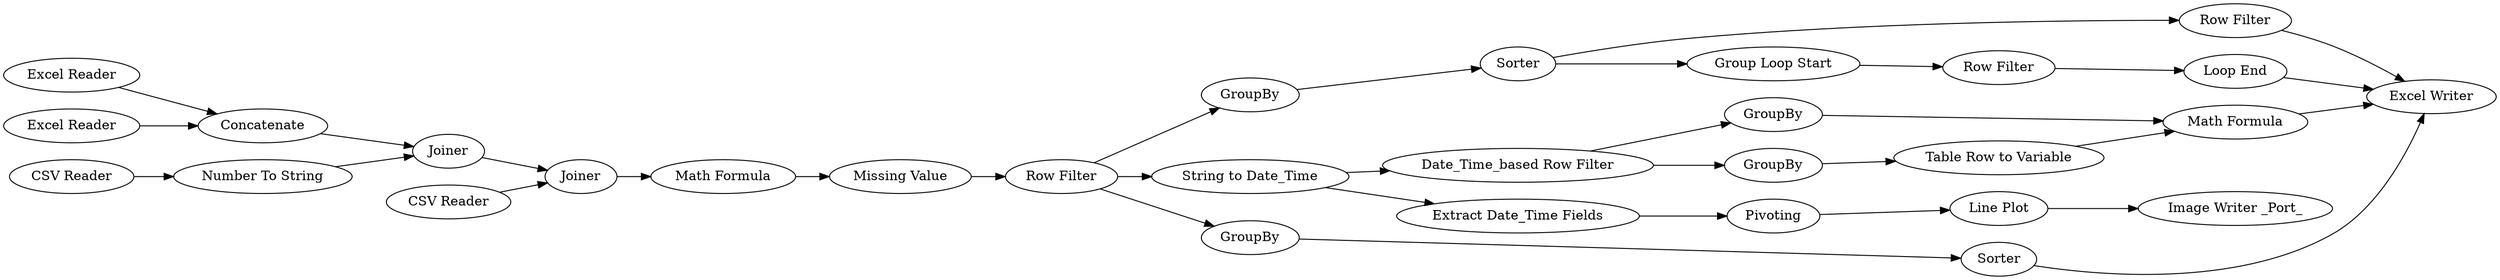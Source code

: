 digraph {
	61 [label="Excel Reader"]
	64 [label="Excel Reader"]
	69 [label="CSV Reader"]
	70 [label=Concatenate]
	76 [label="Number To String"]
	78 [label="Math Formula"]
	79 [label=GroupBy]
	80 [label=Sorter]
	81 [label="Row Filter"]
	82 [label="Row Filter"]
	83 [label="Group Loop Start"]
	84 [label="Row Filter"]
	85 [label="Loop End"]
	86 [label="String to Date_Time"]
	88 [label=Pivoting]
	102 [label=Sorter]
	103 [label="Missing Value"]
	106 [label="Excel Writer"]
	110 [label="Date_Time_based Row Filter"]
	111 [label=GroupBy]
	112 [label=GroupBy]
	113 [label="Table Row to Variable"]
	114 [label="Math Formula"]
	115 [label="Line Plot"]
	123 [label=GroupBy]
	125 [label="Image Writer _Port_"]
	126 [label=Joiner]
	127 [label=Joiner]
	128 [label="Extract Date_Time Fields"]
	129 [label="CSV Reader"]
	61 -> 70
	64 -> 70
	69 -> 76
	70 -> 126
	76 -> 126
	78 -> 103
	79 -> 80
	80 -> 82
	80 -> 83
	81 -> 86
	81 -> 79
	81 -> 123
	82 -> 106
	83 -> 84
	84 -> 85
	85 -> 106
	86 -> 128
	86 -> 110
	88 -> 115
	102 -> 106
	103 -> 81
	110 -> 111
	110 -> 112
	111 -> 114
	112 -> 113
	113 -> 114
	114 -> 106
	115 -> 125
	123 -> 102
	126 -> 127
	127 -> 78
	128 -> 88
	129 -> 127
	rankdir=LR
}
